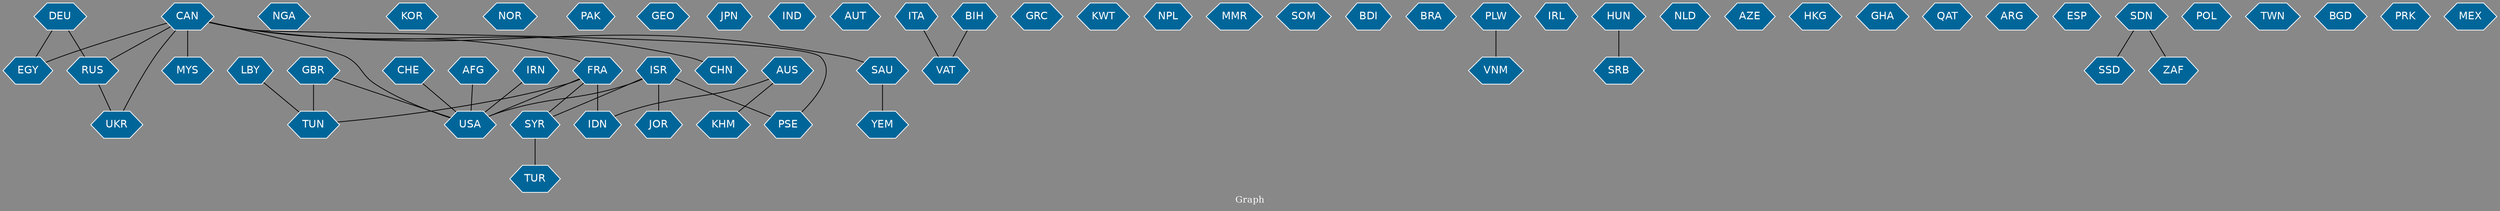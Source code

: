 // Countries together in item graph
graph {
	graph [bgcolor="#888888" fontcolor=white fontsize=12 label="Graph" outputorder=edgesfirst overlap=prism]
	node [color=white fillcolor="#006699" fontcolor=white fontname=Helvetica shape=hexagon style=filled]
	edge [arrowhead=open color=black fontcolor=white fontname=Courier fontsize=12]
		EGY [label=EGY]
		RUS [label=RUS]
		NGA [label=NGA]
		KOR [label=KOR]
		CHN [label=CHN]
		NOR [label=NOR]
		PAK [label=PAK]
		USA [label=USA]
		ISR [label=ISR]
		JOR [label=JOR]
		CAN [label=CAN]
		SYR [label=SYR]
		TUR [label=TUR]
		GEO [label=GEO]
		JPN [label=JPN]
		IND [label=IND]
		AUT [label=AUT]
		DEU [label=DEU]
		VAT [label=VAT]
		GRC [label=GRC]
		TUN [label=TUN]
		KWT [label=KWT]
		NPL [label=NPL]
		IDN [label=IDN]
		SAU [label=SAU]
		MYS [label=MYS]
		MMR [label=MMR]
		GBR [label=GBR]
		SOM [label=SOM]
		BDI [label=BDI]
		ITA [label=ITA]
		FRA [label=FRA]
		BRA [label=BRA]
		UKR [label=UKR]
		PLW [label=PLW]
		VNM [label=VNM]
		IRL [label=IRL]
		SRB [label=SRB]
		HUN [label=HUN]
		NLD [label=NLD]
		AZE [label=AZE]
		CHE [label=CHE]
		HKG [label=HKG]
		GHA [label=GHA]
		QAT [label=QAT]
		AFG [label=AFG]
		PSE [label=PSE]
		ARG [label=ARG]
		ESP [label=ESP]
		SSD [label=SSD]
		SDN [label=SDN]
		POL [label=POL]
		AUS [label=AUS]
		ZAF [label=ZAF]
		TWN [label=TWN]
		IRN [label=IRN]
		YEM [label=YEM]
		BIH [label=BIH]
		BGD [label=BGD]
		PRK [label=PRK]
		MEX [label=MEX]
		KHM [label=KHM]
		LBY [label=LBY]
			FRA -- IDN [weight=1]
			FRA -- USA [weight=2]
			ISR -- PSE [weight=7]
			ISR -- JOR [weight=1]
			DEU -- RUS [weight=1]
			CAN -- EGY [weight=1]
			CAN -- MYS [weight=6]
			PLW -- VNM [weight=1]
			SAU -- YEM [weight=1]
			CAN -- USA [weight=3]
			HUN -- SRB [weight=1]
			CAN -- UKR [weight=2]
			GBR -- TUN [weight=1]
			SDN -- ZAF [weight=1]
			LBY -- TUN [weight=1]
			BIH -- VAT [weight=1]
			SYR -- TUR [weight=3]
			FRA -- SYR [weight=1]
			CAN -- CHN [weight=1]
			CAN -- RUS [weight=1]
			CAN -- PSE [weight=1]
			DEU -- EGY [weight=1]
			CHE -- USA [weight=1]
			ITA -- VAT [weight=1]
			CAN -- FRA [weight=1]
			RUS -- UKR [weight=2]
			IRN -- USA [weight=1]
			ISR -- USA [weight=2]
			SDN -- SSD [weight=1]
			CAN -- SAU [weight=2]
			AUS -- IDN [weight=1]
			FRA -- TUN [weight=1]
			GBR -- USA [weight=1]
			AUS -- KHM [weight=1]
			AFG -- USA [weight=1]
			ISR -- SYR [weight=1]
}